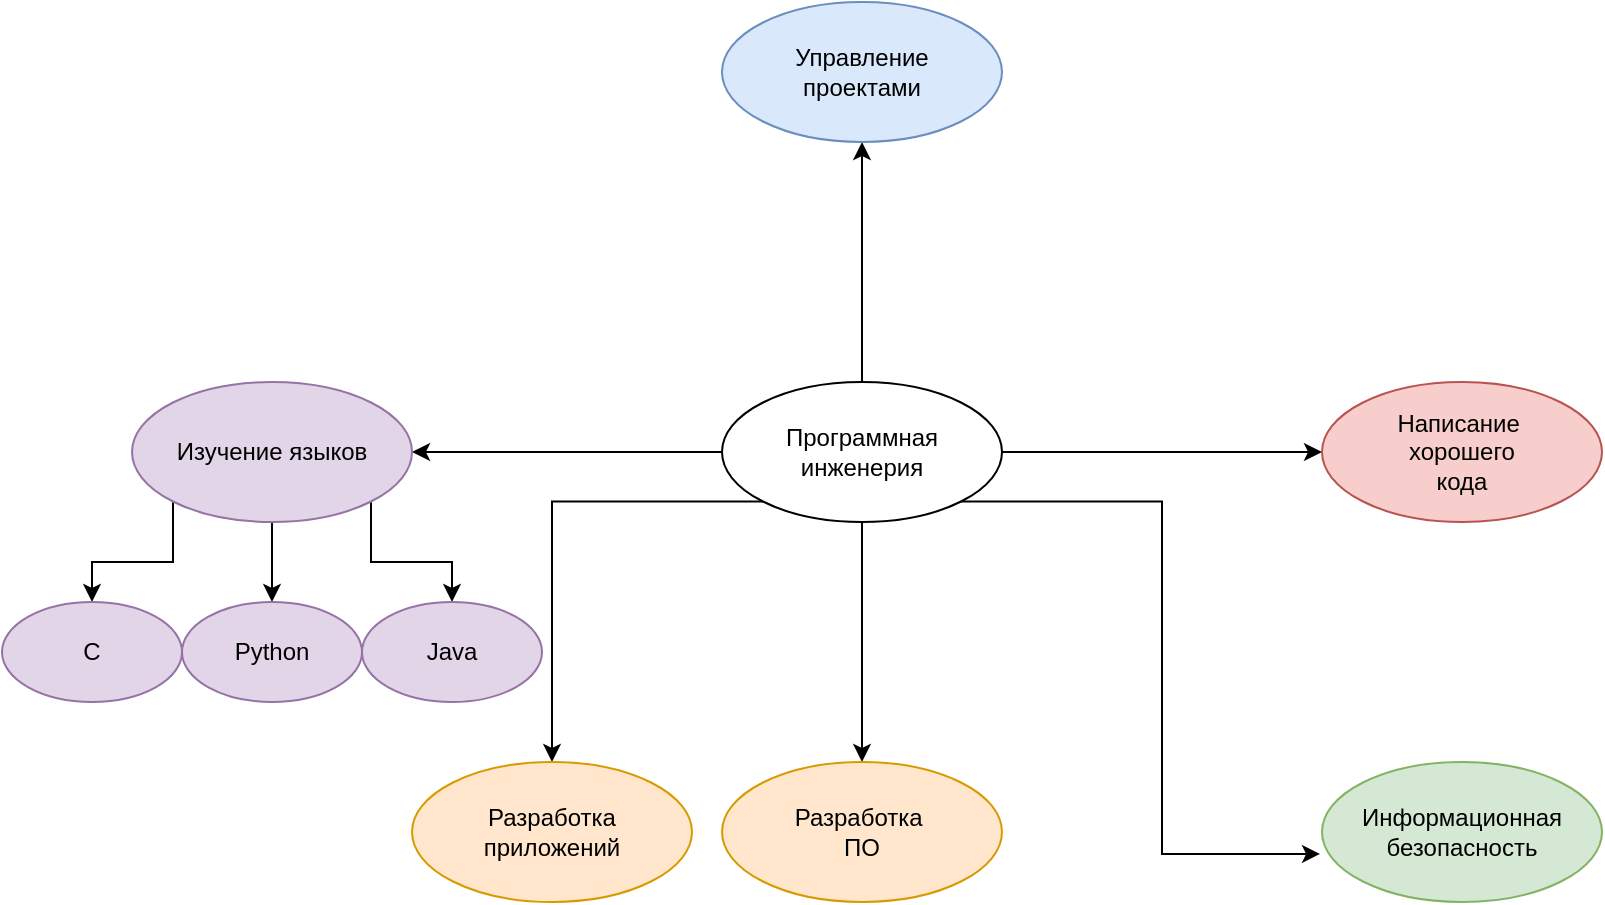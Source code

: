 <mxfile version="21.7.5" type="google">
  <diagram name="Страница — 1" id="AFXR0qigD5UZiXk84t3W">
    <mxGraphModel grid="1" page="1" gridSize="10" guides="1" tooltips="1" connect="1" arrows="1" fold="1" pageScale="1" pageWidth="827" pageHeight="1169" math="0" shadow="0">
      <root>
        <mxCell id="0" />
        <mxCell id="1" parent="0" />
        <mxCell id="ZTn7rKm0J42uoG-Sm6Nk-2" style="edgeStyle=orthogonalEdgeStyle;rounded=0;orthogonalLoop=1;jettySize=auto;html=1;exitX=0;exitY=0.5;exitDx=0;exitDy=0;entryX=1;entryY=0.5;entryDx=0;entryDy=0;" edge="1" parent="1" source="u3lnLo-BMqeugsVrdL9a-1" target="u3lnLo-BMqeugsVrdL9a-3">
          <mxGeometry relative="1" as="geometry" />
        </mxCell>
        <mxCell id="ZTn7rKm0J42uoG-Sm6Nk-3" style="edgeStyle=orthogonalEdgeStyle;rounded=0;orthogonalLoop=1;jettySize=auto;html=1;exitX=0.5;exitY=0;exitDx=0;exitDy=0;" edge="1" parent="1" source="u3lnLo-BMqeugsVrdL9a-1" target="u3lnLo-BMqeugsVrdL9a-17">
          <mxGeometry relative="1" as="geometry" />
        </mxCell>
        <mxCell id="ZTn7rKm0J42uoG-Sm6Nk-4" style="edgeStyle=orthogonalEdgeStyle;rounded=0;orthogonalLoop=1;jettySize=auto;html=1;exitX=1;exitY=0.5;exitDx=0;exitDy=0;entryX=0;entryY=0.5;entryDx=0;entryDy=0;" edge="1" parent="1" source="u3lnLo-BMqeugsVrdL9a-1" target="u3lnLo-BMqeugsVrdL9a-4">
          <mxGeometry relative="1" as="geometry" />
        </mxCell>
        <mxCell id="ZTn7rKm0J42uoG-Sm6Nk-5" style="edgeStyle=orthogonalEdgeStyle;rounded=0;orthogonalLoop=1;jettySize=auto;html=1;exitX=0.5;exitY=1;exitDx=0;exitDy=0;entryX=0.5;entryY=0;entryDx=0;entryDy=0;" edge="1" parent="1" source="u3lnLo-BMqeugsVrdL9a-1" target="u3lnLo-BMqeugsVrdL9a-16">
          <mxGeometry relative="1" as="geometry" />
        </mxCell>
        <mxCell id="ZTn7rKm0J42uoG-Sm6Nk-7" style="edgeStyle=orthogonalEdgeStyle;rounded=0;orthogonalLoop=1;jettySize=auto;html=1;exitX=1;exitY=1;exitDx=0;exitDy=0;entryX=-0.007;entryY=0.657;entryDx=0;entryDy=0;entryPerimeter=0;" edge="1" parent="1" source="u3lnLo-BMqeugsVrdL9a-1" target="ZTn7rKm0J42uoG-Sm6Nk-1">
          <mxGeometry relative="1" as="geometry" />
        </mxCell>
        <mxCell id="ZTn7rKm0J42uoG-Sm6Nk-8" style="edgeStyle=orthogonalEdgeStyle;rounded=0;orthogonalLoop=1;jettySize=auto;html=1;exitX=0;exitY=1;exitDx=0;exitDy=0;" edge="1" parent="1" source="u3lnLo-BMqeugsVrdL9a-1" target="ZTn7rKm0J42uoG-Sm6Nk-9">
          <mxGeometry relative="1" as="geometry">
            <mxPoint x="270" y="360" as="targetPoint" />
          </mxGeometry>
        </mxCell>
        <mxCell id="u3lnLo-BMqeugsVrdL9a-1" value="Программная&lt;br&gt;инженерия" style="ellipse;whiteSpace=wrap;html=1;" vertex="1" parent="1">
          <mxGeometry x="320" y="170" width="140" height="70" as="geometry" />
        </mxCell>
        <mxCell id="u3lnLo-BMqeugsVrdL9a-11" style="edgeStyle=orthogonalEdgeStyle;rounded=0;orthogonalLoop=1;jettySize=auto;html=1;exitX=1;exitY=1;exitDx=0;exitDy=0;entryX=0.5;entryY=0;entryDx=0;entryDy=0;" edge="1" parent="1" source="u3lnLo-BMqeugsVrdL9a-3" target="u3lnLo-BMqeugsVrdL9a-8">
          <mxGeometry relative="1" as="geometry" />
        </mxCell>
        <mxCell id="u3lnLo-BMqeugsVrdL9a-14" style="edgeStyle=orthogonalEdgeStyle;rounded=0;orthogonalLoop=1;jettySize=auto;html=1;exitX=0.5;exitY=1;exitDx=0;exitDy=0;entryX=0.5;entryY=0;entryDx=0;entryDy=0;" edge="1" parent="1" source="u3lnLo-BMqeugsVrdL9a-3" target="u3lnLo-BMqeugsVrdL9a-10">
          <mxGeometry relative="1" as="geometry" />
        </mxCell>
        <mxCell id="u3lnLo-BMqeugsVrdL9a-15" style="edgeStyle=orthogonalEdgeStyle;rounded=0;orthogonalLoop=1;jettySize=auto;html=1;exitX=0;exitY=1;exitDx=0;exitDy=0;entryX=0.5;entryY=0;entryDx=0;entryDy=0;" edge="1" parent="1" source="u3lnLo-BMqeugsVrdL9a-3" target="u3lnLo-BMqeugsVrdL9a-9">
          <mxGeometry relative="1" as="geometry" />
        </mxCell>
        <mxCell id="u3lnLo-BMqeugsVrdL9a-3" value="Изучение языков" style="ellipse;whiteSpace=wrap;html=1;fillColor=#e1d5e7;strokeColor=#9673a6;" vertex="1" parent="1">
          <mxGeometry x="25" y="170" width="140" height="70" as="geometry" />
        </mxCell>
        <mxCell id="u3lnLo-BMqeugsVrdL9a-4" value="Написание&amp;nbsp;&lt;br&gt;хорошего&lt;br&gt;кода" style="ellipse;whiteSpace=wrap;html=1;fillColor=#f8cecc;strokeColor=#b85450;" vertex="1" parent="1">
          <mxGeometry x="620" y="170" width="140" height="70" as="geometry" />
        </mxCell>
        <mxCell id="u3lnLo-BMqeugsVrdL9a-8" value="Java" style="ellipse;whiteSpace=wrap;html=1;fillColor=#e1d5e7;strokeColor=#9673a6;" vertex="1" parent="1">
          <mxGeometry x="140" y="280" width="90" height="50" as="geometry" />
        </mxCell>
        <mxCell id="u3lnLo-BMqeugsVrdL9a-9" value="С" style="ellipse;whiteSpace=wrap;html=1;fillColor=#e1d5e7;strokeColor=#9673a6;" vertex="1" parent="1">
          <mxGeometry x="-40" y="280" width="90" height="50" as="geometry" />
        </mxCell>
        <mxCell id="u3lnLo-BMqeugsVrdL9a-10" value="Python" style="ellipse;whiteSpace=wrap;html=1;fillColor=#e1d5e7;strokeColor=#9673a6;" vertex="1" parent="1">
          <mxGeometry x="50" y="280" width="90" height="50" as="geometry" />
        </mxCell>
        <mxCell id="u3lnLo-BMqeugsVrdL9a-16" value="Разработка&amp;nbsp;&lt;br&gt;ПО" style="ellipse;whiteSpace=wrap;html=1;fillColor=#ffe6cc;strokeColor=#d79b00;" vertex="1" parent="1">
          <mxGeometry x="320" y="360" width="140" height="70" as="geometry" />
        </mxCell>
        <mxCell id="u3lnLo-BMqeugsVrdL9a-17" value="Управление&lt;br&gt;проектами" style="ellipse;whiteSpace=wrap;html=1;fillColor=#dae8fc;strokeColor=#6c8ebf;" vertex="1" parent="1">
          <mxGeometry x="320" y="-20" width="140" height="70" as="geometry" />
        </mxCell>
        <mxCell id="ZTn7rKm0J42uoG-Sm6Nk-1" value="Информационная&lt;br&gt;безопасность" style="ellipse;whiteSpace=wrap;html=1;fillColor=#d5e8d4;strokeColor=#82b366;" vertex="1" parent="1">
          <mxGeometry x="620" y="360" width="140" height="70" as="geometry" />
        </mxCell>
        <mxCell id="ZTn7rKm0J42uoG-Sm6Nk-9" value="Разработка&lt;br&gt;приложений" style="ellipse;whiteSpace=wrap;html=1;fillColor=#ffe6cc;strokeColor=#d79b00;" vertex="1" parent="1">
          <mxGeometry x="165" y="360" width="140" height="70" as="geometry" />
        </mxCell>
      </root>
    </mxGraphModel>
  </diagram>
</mxfile>
